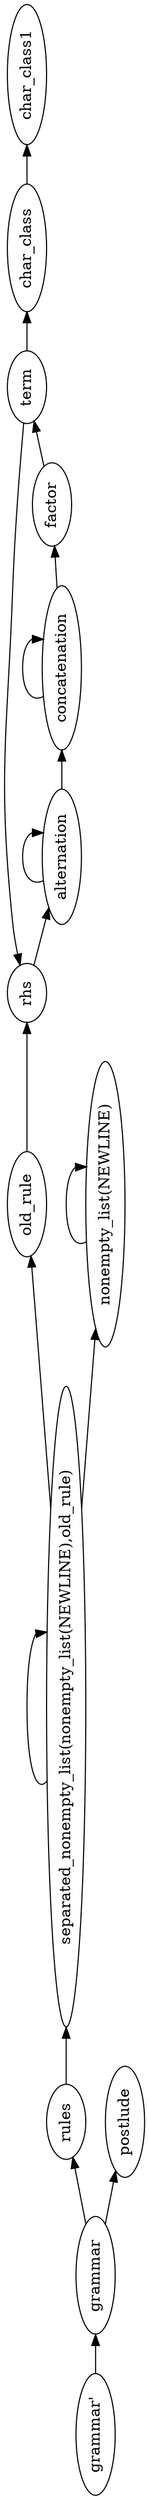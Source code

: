 digraph G {
orientation = landscape;
rankdir = LR;
ratio = compress;
nt0 [ label="grammar'" ] ;
nt1 [ label="term" ] ;
nt2 [ label="separated_nonempty_list(nonempty_list(NEWLINE),old_rule)" ] ;
nt3 [ label="rules" ] ;
nt4 [ label="rhs" ] ;
nt5 [ label="postlude" ] ;
nt6 [ label="old_rule" ] ;
nt7 [ label="nonempty_list(NEWLINE)" ] ;
nt8 [ label="grammar" ] ;
nt9 [ label="factor" ] ;
nt10 [ label="concatenation" ] ;
nt11 [ label="char_class1" ] ;
nt12 [ label="char_class" ] ;
nt13 [ label="alternation" ] ;
nt0 -> nt8 [ label="" ] ;
nt1 -> nt4 [ label="" ] ;
nt1 -> nt12 [ label="" ] ;
nt2 -> nt2 [ label="" ] ;
nt2 -> nt6 [ label="" ] ;
nt2 -> nt7 [ label="" ] ;
nt3 -> nt2 [ label="" ] ;
nt4 -> nt13 [ label="" ] ;
nt6 -> nt4 [ label="" ] ;
nt7 -> nt7 [ label="" ] ;
nt8 -> nt3 [ label="" ] ;
nt8 -> nt5 [ label="" ] ;
nt9 -> nt1 [ label="" ] ;
nt10 -> nt9 [ label="" ] ;
nt10 -> nt10 [ label="" ] ;
nt12 -> nt11 [ label="" ] ;
nt13 -> nt10 [ label="" ] ;
nt13 -> nt13 [ label="" ] ;

}
